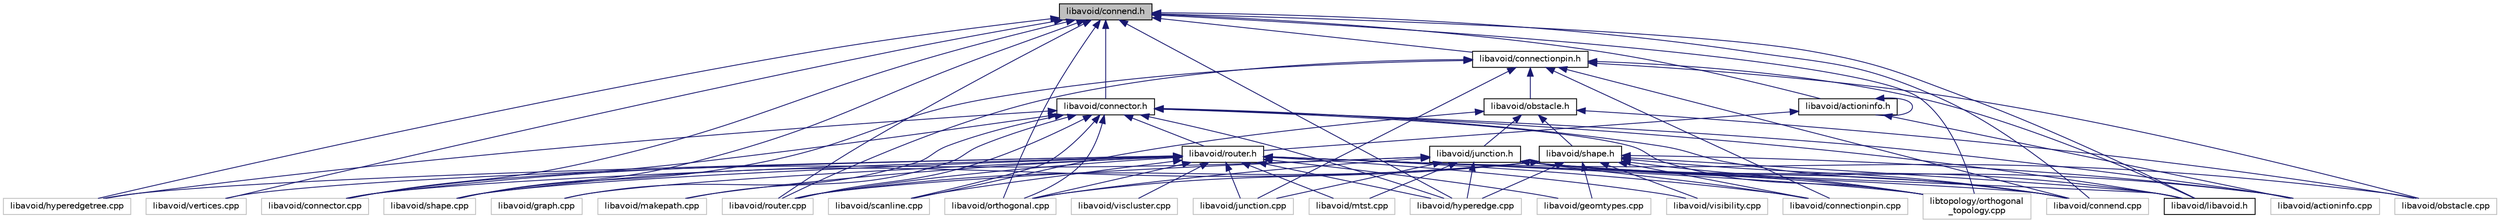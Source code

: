 digraph "libavoid/connend.h"
{
  edge [fontname="Helvetica",fontsize="10",labelfontname="Helvetica",labelfontsize="10"];
  node [fontname="Helvetica",fontsize="10",shape=record];
  Node1 [label="libavoid/connend.h",height=0.2,width=0.4,color="black", fillcolor="grey75", style="filled" fontcolor="black"];
  Node1 -> Node2 [dir="back",color="midnightblue",fontsize="10",style="solid",fontname="Helvetica"];
  Node2 [label="libavoid/actioninfo.h",height=0.2,width=0.4,color="black", fillcolor="white", style="filled",URL="$actioninfo_8h_source.html"];
  Node2 -> Node3 [dir="back",color="midnightblue",fontsize="10",style="solid",fontname="Helvetica"];
  Node3 [label="libavoid/actioninfo.cpp",height=0.2,width=0.4,color="grey75", fillcolor="white", style="filled"];
  Node2 -> Node2 [dir="back",color="midnightblue",fontsize="10",style="solid",fontname="Helvetica"];
  Node2 -> Node4 [dir="back",color="midnightblue",fontsize="10",style="solid",fontname="Helvetica"];
  Node4 [label="libavoid/router.h",height=0.2,width=0.4,color="black", fillcolor="white", style="filled",URL="$router_8h.html",tooltip="Contains the interface for the Router class."];
  Node4 -> Node5 [dir="back",color="midnightblue",fontsize="10",style="solid",fontname="Helvetica"];
  Node5 [label="libavoid/connectionpin.cpp",height=0.2,width=0.4,color="grey75", fillcolor="white", style="filled"];
  Node4 -> Node6 [dir="back",color="midnightblue",fontsize="10",style="solid",fontname="Helvetica"];
  Node6 [label="libavoid/connector.cpp",height=0.2,width=0.4,color="grey75", fillcolor="white", style="filled"];
  Node4 -> Node7 [dir="back",color="midnightblue",fontsize="10",style="solid",fontname="Helvetica"];
  Node7 [label="libavoid/connend.cpp",height=0.2,width=0.4,color="grey75", fillcolor="white", style="filled"];
  Node4 -> Node8 [dir="back",color="midnightblue",fontsize="10",style="solid",fontname="Helvetica"];
  Node8 [label="libavoid/geomtypes.cpp",height=0.2,width=0.4,color="grey75", fillcolor="white", style="filled"];
  Node4 -> Node9 [dir="back",color="midnightblue",fontsize="10",style="solid",fontname="Helvetica"];
  Node9 [label="libavoid/graph.cpp",height=0.2,width=0.4,color="grey75", fillcolor="white", style="filled"];
  Node4 -> Node10 [dir="back",color="midnightblue",fontsize="10",style="solid",fontname="Helvetica"];
  Node10 [label="libavoid/hyperedge.cpp",height=0.2,width=0.4,color="grey75", fillcolor="white", style="filled"];
  Node4 -> Node11 [dir="back",color="midnightblue",fontsize="10",style="solid",fontname="Helvetica"];
  Node11 [label="libavoid/hyperedgetree.cpp",height=0.2,width=0.4,color="grey75", fillcolor="white", style="filled"];
  Node4 -> Node12 [dir="back",color="midnightblue",fontsize="10",style="solid",fontname="Helvetica"];
  Node12 [label="libavoid/junction.cpp",height=0.2,width=0.4,color="grey75", fillcolor="white", style="filled"];
  Node4 -> Node13 [dir="back",color="midnightblue",fontsize="10",style="solid",fontname="Helvetica"];
  Node13 [label="libavoid/libavoid.h",height=0.2,width=0.4,color="black", fillcolor="white", style="filled",URL="$libavoid_8h.html",tooltip="Standard libavoid include file which includes all libavoid header files."];
  Node4 -> Node14 [dir="back",color="midnightblue",fontsize="10",style="solid",fontname="Helvetica"];
  Node14 [label="libavoid/makepath.cpp",height=0.2,width=0.4,color="grey75", fillcolor="white", style="filled"];
  Node4 -> Node15 [dir="back",color="midnightblue",fontsize="10",style="solid",fontname="Helvetica"];
  Node15 [label="libavoid/mtst.cpp",height=0.2,width=0.4,color="grey75", fillcolor="white", style="filled"];
  Node4 -> Node16 [dir="back",color="midnightblue",fontsize="10",style="solid",fontname="Helvetica"];
  Node16 [label="libavoid/obstacle.cpp",height=0.2,width=0.4,color="grey75", fillcolor="white", style="filled"];
  Node4 -> Node17 [dir="back",color="midnightblue",fontsize="10",style="solid",fontname="Helvetica"];
  Node17 [label="libavoid/orthogonal.cpp",height=0.2,width=0.4,color="grey75", fillcolor="white", style="filled"];
  Node4 -> Node18 [dir="back",color="midnightblue",fontsize="10",style="solid",fontname="Helvetica"];
  Node18 [label="libavoid/router.cpp",height=0.2,width=0.4,color="grey75", fillcolor="white", style="filled"];
  Node4 -> Node19 [dir="back",color="midnightblue",fontsize="10",style="solid",fontname="Helvetica"];
  Node19 [label="libavoid/scanline.cpp",height=0.2,width=0.4,color="grey75", fillcolor="white", style="filled"];
  Node4 -> Node20 [dir="back",color="midnightblue",fontsize="10",style="solid",fontname="Helvetica"];
  Node20 [label="libavoid/shape.cpp",height=0.2,width=0.4,color="grey75", fillcolor="white", style="filled"];
  Node4 -> Node21 [dir="back",color="midnightblue",fontsize="10",style="solid",fontname="Helvetica"];
  Node21 [label="libavoid/vertices.cpp",height=0.2,width=0.4,color="grey75", fillcolor="white", style="filled"];
  Node4 -> Node22 [dir="back",color="midnightblue",fontsize="10",style="solid",fontname="Helvetica"];
  Node22 [label="libavoid/viscluster.cpp",height=0.2,width=0.4,color="grey75", fillcolor="white", style="filled"];
  Node4 -> Node23 [dir="back",color="midnightblue",fontsize="10",style="solid",fontname="Helvetica"];
  Node23 [label="libavoid/visibility.cpp",height=0.2,width=0.4,color="grey75", fillcolor="white", style="filled"];
  Node4 -> Node24 [dir="back",color="midnightblue",fontsize="10",style="solid",fontname="Helvetica"];
  Node24 [label="libtopology/orthogonal\l_topology.cpp",height=0.2,width=0.4,color="grey75", fillcolor="white", style="filled"];
  Node1 -> Node25 [dir="back",color="midnightblue",fontsize="10",style="solid",fontname="Helvetica"];
  Node25 [label="libavoid/connectionpin.h",height=0.2,width=0.4,color="black", fillcolor="white", style="filled",URL="$connectionpin_8h.html",tooltip="Contains the interface for the ShapeConnectionPin class."];
  Node25 -> Node26 [dir="back",color="midnightblue",fontsize="10",style="solid",fontname="Helvetica"];
  Node26 [label="libavoid/obstacle.h",height=0.2,width=0.4,color="black", fillcolor="white", style="filled",URL="$obstacle_8h.html",tooltip="Contains the interface for the Obstacle class, the superclass for ShapeRef and JunctionRef."];
  Node26 -> Node27 [dir="back",color="midnightblue",fontsize="10",style="solid",fontname="Helvetica"];
  Node27 [label="libavoid/shape.h",height=0.2,width=0.4,color="black", fillcolor="white", style="filled",URL="$shape_8h.html",tooltip="Contains the interface for the ShapeRef class."];
  Node27 -> Node3 [dir="back",color="midnightblue",fontsize="10",style="solid",fontname="Helvetica"];
  Node27 -> Node5 [dir="back",color="midnightblue",fontsize="10",style="solid",fontname="Helvetica"];
  Node27 -> Node7 [dir="back",color="midnightblue",fontsize="10",style="solid",fontname="Helvetica"];
  Node27 -> Node8 [dir="back",color="midnightblue",fontsize="10",style="solid",fontname="Helvetica"];
  Node27 -> Node10 [dir="back",color="midnightblue",fontsize="10",style="solid",fontname="Helvetica"];
  Node27 -> Node13 [dir="back",color="midnightblue",fontsize="10",style="solid",fontname="Helvetica"];
  Node27 -> Node17 [dir="back",color="midnightblue",fontsize="10",style="solid",fontname="Helvetica"];
  Node27 -> Node18 [dir="back",color="midnightblue",fontsize="10",style="solid",fontname="Helvetica"];
  Node27 -> Node20 [dir="back",color="midnightblue",fontsize="10",style="solid",fontname="Helvetica"];
  Node27 -> Node23 [dir="back",color="midnightblue",fontsize="10",style="solid",fontname="Helvetica"];
  Node27 -> Node24 [dir="back",color="midnightblue",fontsize="10",style="solid",fontname="Helvetica"];
  Node26 -> Node28 [dir="back",color="midnightblue",fontsize="10",style="solid",fontname="Helvetica"];
  Node28 [label="libavoid/junction.h",height=0.2,width=0.4,color="black", fillcolor="white", style="filled",URL="$junction_8h.html",tooltip="Contains the interface for the JunctionRef class."];
  Node28 -> Node3 [dir="back",color="midnightblue",fontsize="10",style="solid",fontname="Helvetica"];
  Node28 -> Node5 [dir="back",color="midnightblue",fontsize="10",style="solid",fontname="Helvetica"];
  Node28 -> Node6 [dir="back",color="midnightblue",fontsize="10",style="solid",fontname="Helvetica"];
  Node28 -> Node7 [dir="back",color="midnightblue",fontsize="10",style="solid",fontname="Helvetica"];
  Node28 -> Node10 [dir="back",color="midnightblue",fontsize="10",style="solid",fontname="Helvetica"];
  Node28 -> Node12 [dir="back",color="midnightblue",fontsize="10",style="solid",fontname="Helvetica"];
  Node28 -> Node13 [dir="back",color="midnightblue",fontsize="10",style="solid",fontname="Helvetica"];
  Node28 -> Node15 [dir="back",color="midnightblue",fontsize="10",style="solid",fontname="Helvetica"];
  Node28 -> Node17 [dir="back",color="midnightblue",fontsize="10",style="solid",fontname="Helvetica"];
  Node28 -> Node18 [dir="back",color="midnightblue",fontsize="10",style="solid",fontname="Helvetica"];
  Node28 -> Node24 [dir="back",color="midnightblue",fontsize="10",style="solid",fontname="Helvetica"];
  Node26 -> Node16 [dir="back",color="midnightblue",fontsize="10",style="solid",fontname="Helvetica"];
  Node26 -> Node19 [dir="back",color="midnightblue",fontsize="10",style="solid",fontname="Helvetica"];
  Node25 -> Node5 [dir="back",color="midnightblue",fontsize="10",style="solid",fontname="Helvetica"];
  Node25 -> Node7 [dir="back",color="midnightblue",fontsize="10",style="solid",fontname="Helvetica"];
  Node25 -> Node12 [dir="back",color="midnightblue",fontsize="10",style="solid",fontname="Helvetica"];
  Node25 -> Node13 [dir="back",color="midnightblue",fontsize="10",style="solid",fontname="Helvetica"];
  Node25 -> Node16 [dir="back",color="midnightblue",fontsize="10",style="solid",fontname="Helvetica"];
  Node25 -> Node18 [dir="back",color="midnightblue",fontsize="10",style="solid",fontname="Helvetica"];
  Node25 -> Node20 [dir="back",color="midnightblue",fontsize="10",style="solid",fontname="Helvetica"];
  Node1 -> Node29 [dir="back",color="midnightblue",fontsize="10",style="solid",fontname="Helvetica"];
  Node29 [label="libavoid/connector.h",height=0.2,width=0.4,color="black", fillcolor="white", style="filled",URL="$connector_8h.html",tooltip="Contains the interface for the ConnRef class."];
  Node29 -> Node3 [dir="back",color="midnightblue",fontsize="10",style="solid",fontname="Helvetica"];
  Node29 -> Node4 [dir="back",color="midnightblue",fontsize="10",style="solid",fontname="Helvetica"];
  Node29 -> Node6 [dir="back",color="midnightblue",fontsize="10",style="solid",fontname="Helvetica"];
  Node29 -> Node7 [dir="back",color="midnightblue",fontsize="10",style="solid",fontname="Helvetica"];
  Node29 -> Node9 [dir="back",color="midnightblue",fontsize="10",style="solid",fontname="Helvetica"];
  Node29 -> Node10 [dir="back",color="midnightblue",fontsize="10",style="solid",fontname="Helvetica"];
  Node29 -> Node11 [dir="back",color="midnightblue",fontsize="10",style="solid",fontname="Helvetica"];
  Node29 -> Node13 [dir="back",color="midnightblue",fontsize="10",style="solid",fontname="Helvetica"];
  Node29 -> Node14 [dir="back",color="midnightblue",fontsize="10",style="solid",fontname="Helvetica"];
  Node29 -> Node17 [dir="back",color="midnightblue",fontsize="10",style="solid",fontname="Helvetica"];
  Node29 -> Node18 [dir="back",color="midnightblue",fontsize="10",style="solid",fontname="Helvetica"];
  Node29 -> Node19 [dir="back",color="midnightblue",fontsize="10",style="solid",fontname="Helvetica"];
  Node29 -> Node24 [dir="back",color="midnightblue",fontsize="10",style="solid",fontname="Helvetica"];
  Node1 -> Node6 [dir="back",color="midnightblue",fontsize="10",style="solid",fontname="Helvetica"];
  Node1 -> Node7 [dir="back",color="midnightblue",fontsize="10",style="solid",fontname="Helvetica"];
  Node1 -> Node10 [dir="back",color="midnightblue",fontsize="10",style="solid",fontname="Helvetica"];
  Node1 -> Node11 [dir="back",color="midnightblue",fontsize="10",style="solid",fontname="Helvetica"];
  Node1 -> Node13 [dir="back",color="midnightblue",fontsize="10",style="solid",fontname="Helvetica"];
  Node1 -> Node17 [dir="back",color="midnightblue",fontsize="10",style="solid",fontname="Helvetica"];
  Node1 -> Node18 [dir="back",color="midnightblue",fontsize="10",style="solid",fontname="Helvetica"];
  Node1 -> Node20 [dir="back",color="midnightblue",fontsize="10",style="solid",fontname="Helvetica"];
  Node1 -> Node21 [dir="back",color="midnightblue",fontsize="10",style="solid",fontname="Helvetica"];
  Node1 -> Node24 [dir="back",color="midnightblue",fontsize="10",style="solid",fontname="Helvetica"];
}

